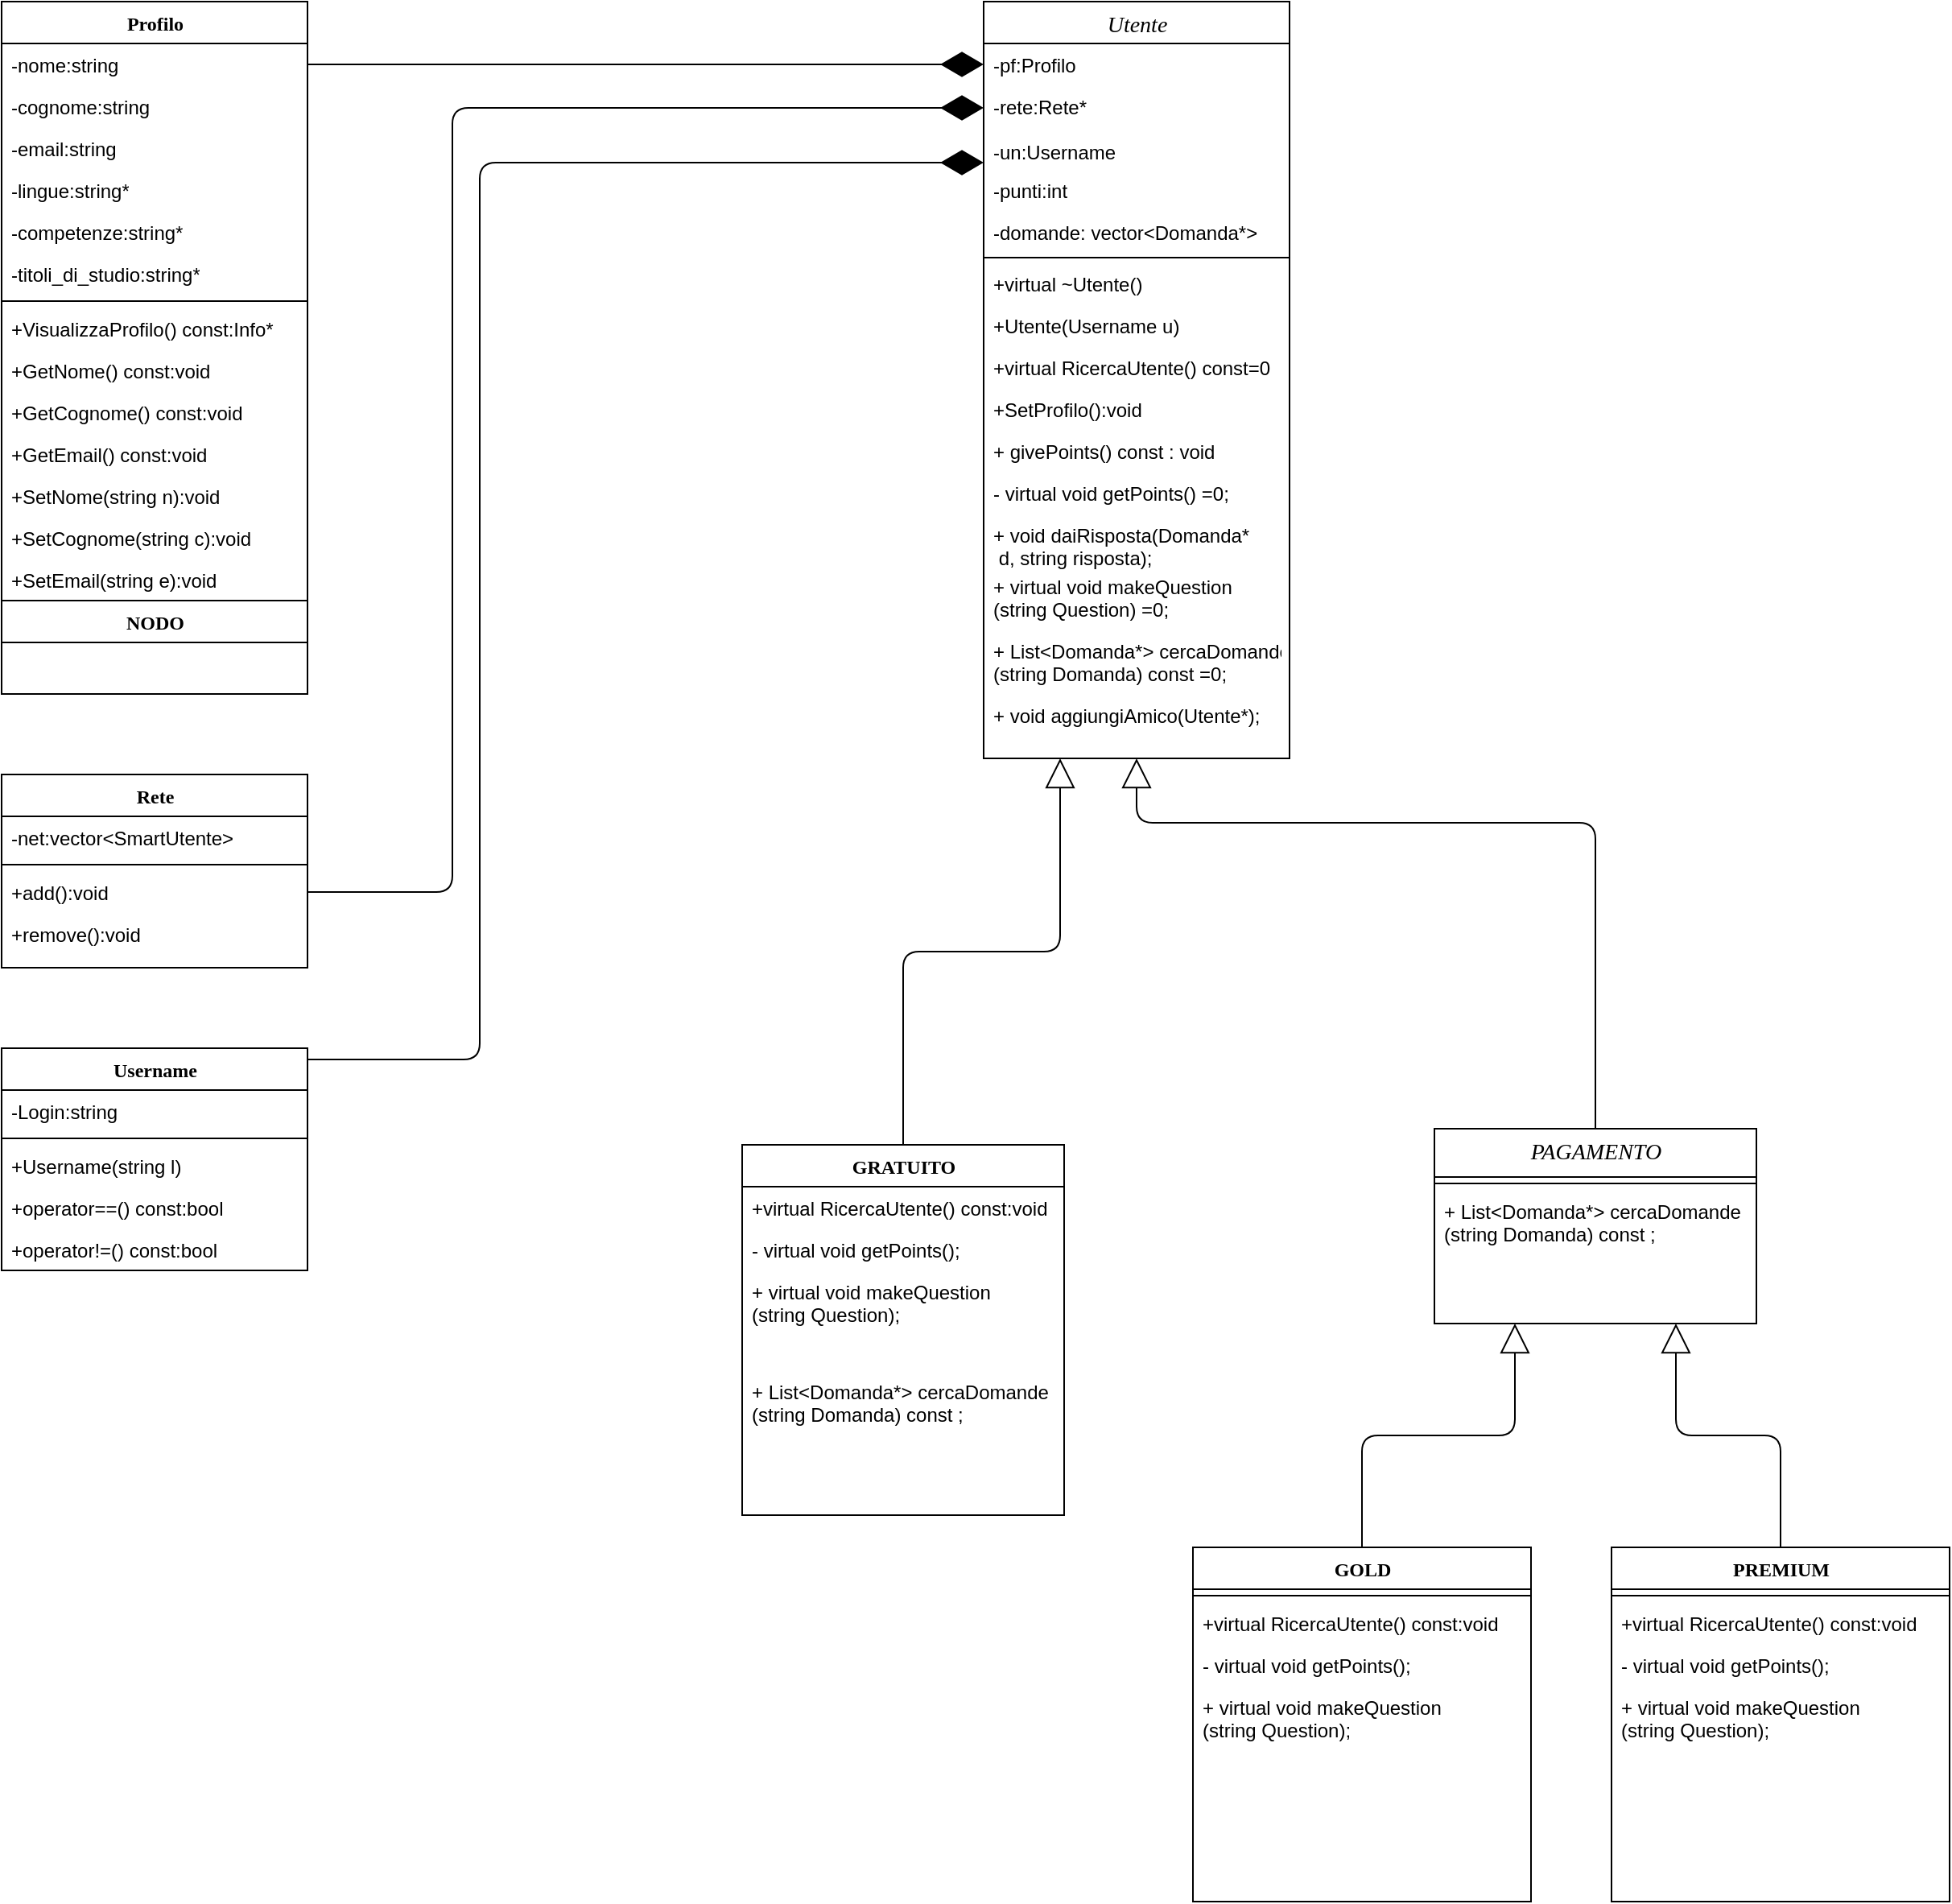 <mxfile version="13.10.0" type="device"><diagram name="Page-1" id="9f46799a-70d6-7492-0946-bef42562c5a5"><mxGraphModel dx="2419" dy="825" grid="1" gridSize="10" guides="1" tooltips="1" connect="1" arrows="1" fold="1" page="1" pageScale="1" pageWidth="1100" pageHeight="850" background="#ffffff" math="0" shadow="0"><root><mxCell id="0"/><mxCell id="1" parent="0"/><mxCell id="78961159f06e98e8-43" value="&lt;i style=&quot;font-weight: normal&quot;&gt;&lt;font style=&quot;font-size: 14px&quot;&gt;Utente&lt;/font&gt;&lt;/i&gt;" style="swimlane;html=1;fontStyle=1;align=center;verticalAlign=top;childLayout=stackLayout;horizontal=1;startSize=26;horizontalStack=0;resizeParent=1;resizeLast=0;collapsible=1;marginBottom=0;swimlaneFillColor=#ffffff;rounded=0;shadow=0;comic=0;labelBackgroundColor=none;strokeWidth=1;fillColor=none;fontFamily=Verdana;fontSize=12" parent="1" vertex="1"><mxGeometry x="440" y="60" width="190" height="470" as="geometry"><mxRectangle x="440" y="60" width="70" height="26" as="alternateBounds"/></mxGeometry></mxCell><mxCell id="78961159f06e98e8-44" value="-pf:Profilo" style="text;html=1;strokeColor=none;fillColor=none;align=left;verticalAlign=top;spacingLeft=4;spacingRight=4;whiteSpace=wrap;overflow=hidden;rotatable=0;points=[[0,0.5],[1,0.5]];portConstraint=eastwest;" parent="78961159f06e98e8-43" vertex="1"><mxGeometry y="26" width="190" height="26" as="geometry"/></mxCell><mxCell id="78961159f06e98e8-45" value="-rete:Rete*" style="text;html=1;strokeColor=none;fillColor=none;align=left;verticalAlign=top;spacingLeft=4;spacingRight=4;whiteSpace=wrap;overflow=hidden;rotatable=0;points=[[0,0.5],[1,0.5]];portConstraint=eastwest;" parent="78961159f06e98e8-43" vertex="1"><mxGeometry y="52" width="190" height="28" as="geometry"/></mxCell><mxCell id="78961159f06e98e8-49" value="-un:Username" style="text;html=1;strokeColor=none;fillColor=none;align=left;verticalAlign=top;spacingLeft=4;spacingRight=4;whiteSpace=wrap;overflow=hidden;rotatable=0;points=[[0,0.5],[1,0.5]];portConstraint=eastwest;" parent="78961159f06e98e8-43" vertex="1"><mxGeometry y="80" width="190" height="24" as="geometry"/></mxCell><mxCell id="56yLz7SLn6J7k6yD0rm--25" value="-punti:int" style="text;html=1;strokeColor=none;fillColor=none;align=left;verticalAlign=top;spacingLeft=4;spacingRight=4;whiteSpace=wrap;overflow=hidden;rotatable=0;points=[[0,0.5],[1,0.5]];portConstraint=eastwest;" vertex="1" parent="78961159f06e98e8-43"><mxGeometry y="104" width="190" height="26" as="geometry"/></mxCell><mxCell id="56yLz7SLn6J7k6yD0rm--29" value="-domande: vector&lt;Domanda*&gt;" style="text;strokeColor=none;fillColor=none;align=left;verticalAlign=top;spacingLeft=4;spacingRight=4;overflow=hidden;rotatable=0;points=[[0,0.5],[1,0.5]];portConstraint=eastwest;" vertex="1" parent="78961159f06e98e8-43"><mxGeometry y="130" width="190" height="26" as="geometry"/></mxCell><mxCell id="78961159f06e98e8-51" value="" style="line;html=1;strokeWidth=1;fillColor=none;align=left;verticalAlign=middle;spacingTop=-1;spacingLeft=3;spacingRight=3;rotatable=0;labelPosition=right;points=[];portConstraint=eastwest;" parent="78961159f06e98e8-43" vertex="1"><mxGeometry y="156" width="190" height="6" as="geometry"/></mxCell><mxCell id="78961159f06e98e8-53" value="+virtual ~Utente()" style="text;html=1;strokeColor=none;fillColor=none;align=left;verticalAlign=top;spacingLeft=4;spacingRight=4;whiteSpace=wrap;overflow=hidden;rotatable=0;points=[[0,0.5],[1,0.5]];portConstraint=eastwest;" parent="78961159f06e98e8-43" vertex="1"><mxGeometry y="162" width="190" height="26" as="geometry"/></mxCell><mxCell id="78961159f06e98e8-52" value="+Utente(Username u)" style="text;html=1;strokeColor=none;fillColor=none;align=left;verticalAlign=top;spacingLeft=4;spacingRight=4;whiteSpace=wrap;overflow=hidden;rotatable=0;points=[[0,0.5],[1,0.5]];portConstraint=eastwest;" parent="78961159f06e98e8-43" vertex="1"><mxGeometry y="188" width="190" height="26" as="geometry"/></mxCell><mxCell id="v5UPgxC0R2REi918HXMx-52" value="+virtual RicercaUtente() const=0" style="text;html=1;strokeColor=none;fillColor=none;align=left;verticalAlign=top;spacingLeft=4;spacingRight=4;whiteSpace=wrap;overflow=hidden;rotatable=0;points=[[0,0.5],[1,0.5]];portConstraint=eastwest;" parent="78961159f06e98e8-43" vertex="1"><mxGeometry y="214" width="190" height="26" as="geometry"/></mxCell><mxCell id="mXq1C8fhPcUwfYQWxl5j-1" value="+SetProfilo():void" style="text;html=1;strokeColor=none;fillColor=none;align=left;verticalAlign=top;spacingLeft=4;spacingRight=4;whiteSpace=wrap;overflow=hidden;rotatable=0;points=[[0,0.5],[1,0.5]];portConstraint=eastwest;" parent="78961159f06e98e8-43" vertex="1"><mxGeometry y="240" width="190" height="26" as="geometry"/></mxCell><mxCell id="56yLz7SLn6J7k6yD0rm--30" value="+ givePoints() const : void" style="text;strokeColor=none;fillColor=none;align=left;verticalAlign=top;spacingLeft=4;spacingRight=4;overflow=hidden;rotatable=0;points=[[0,0.5],[1,0.5]];portConstraint=eastwest;" vertex="1" parent="78961159f06e98e8-43"><mxGeometry y="266" width="190" height="26" as="geometry"/></mxCell><mxCell id="56yLz7SLn6J7k6yD0rm--32" value="- virtual void getPoints() =0;" style="text;strokeColor=none;fillColor=none;align=left;verticalAlign=top;spacingLeft=4;spacingRight=4;overflow=hidden;rotatable=0;points=[[0,0.5],[1,0.5]];portConstraint=eastwest;" vertex="1" parent="78961159f06e98e8-43"><mxGeometry y="292" width="190" height="26" as="geometry"/></mxCell><mxCell id="56yLz7SLn6J7k6yD0rm--33" value="+ void daiRisposta(Domanda*&#10; d, string risposta);" style="text;strokeColor=none;fillColor=none;align=left;verticalAlign=top;spacingLeft=4;spacingRight=4;overflow=hidden;rotatable=0;points=[[0,0.5],[1,0.5]];portConstraint=eastwest;" vertex="1" parent="78961159f06e98e8-43"><mxGeometry y="318" width="190" height="32" as="geometry"/></mxCell><mxCell id="56yLz7SLn6J7k6yD0rm--34" value="+ virtual void makeQuestion&#10;(string Question) =0;" style="text;strokeColor=none;fillColor=none;align=left;verticalAlign=top;spacingLeft=4;spacingRight=4;overflow=hidden;rotatable=0;points=[[0,0.5],[1,0.5]];portConstraint=eastwest;" vertex="1" parent="78961159f06e98e8-43"><mxGeometry y="350" width="190" height="40" as="geometry"/></mxCell><mxCell id="56yLz7SLn6J7k6yD0rm--35" value="+ List&lt;Domanda*&gt; cercaDomande&#10;(string Domanda) const =0;" style="text;strokeColor=none;fillColor=none;align=left;verticalAlign=top;spacingLeft=4;spacingRight=4;overflow=hidden;rotatable=0;points=[[0,0.5],[1,0.5]];portConstraint=eastwest;" vertex="1" parent="78961159f06e98e8-43"><mxGeometry y="390" width="190" height="40" as="geometry"/></mxCell><mxCell id="56yLz7SLn6J7k6yD0rm--44" value="+ void aggiungiAmico(Utente*);" style="text;strokeColor=none;fillColor=none;align=left;verticalAlign=top;spacingLeft=4;spacingRight=4;overflow=hidden;rotatable=0;points=[[0,0.5],[1,0.5]];portConstraint=eastwest;" vertex="1" parent="78961159f06e98e8-43"><mxGeometry y="430" width="190" height="26" as="geometry"/></mxCell><mxCell id="78961159f06e98e8-82" value="GRATUITO" style="swimlane;html=1;fontStyle=1;align=center;verticalAlign=top;childLayout=stackLayout;horizontal=1;startSize=26;horizontalStack=0;resizeParent=1;resizeLast=0;collapsible=1;marginBottom=0;swimlaneFillColor=#ffffff;rounded=0;shadow=0;comic=0;labelBackgroundColor=none;strokeWidth=1;fillColor=none;fontFamily=Verdana;fontSize=12" parent="1" vertex="1"><mxGeometry x="290" y="770" width="200" height="230" as="geometry"/></mxCell><mxCell id="v5UPgxC0R2REi918HXMx-55" value="+virtual RicercaUtente() const:void" style="text;html=1;strokeColor=none;fillColor=none;align=left;verticalAlign=top;spacingLeft=4;spacingRight=4;whiteSpace=wrap;overflow=hidden;rotatable=0;points=[[0,0.5],[1,0.5]];portConstraint=eastwest;" parent="78961159f06e98e8-82" vertex="1"><mxGeometry y="26" width="200" height="26" as="geometry"/></mxCell><mxCell id="56yLz7SLn6J7k6yD0rm--36" value="- virtual void getPoints();" style="text;strokeColor=none;fillColor=none;align=left;verticalAlign=top;spacingLeft=4;spacingRight=4;overflow=hidden;rotatable=0;points=[[0,0.5],[1,0.5]];portConstraint=eastwest;" vertex="1" parent="78961159f06e98e8-82"><mxGeometry y="52" width="200" height="26" as="geometry"/></mxCell><mxCell id="56yLz7SLn6J7k6yD0rm--37" value="+ virtual void makeQuestion&#10;(string Question);" style="text;strokeColor=none;fillColor=none;align=left;verticalAlign=top;spacingLeft=4;spacingRight=4;overflow=hidden;rotatable=0;points=[[0,0.5],[1,0.5]];portConstraint=eastwest;" vertex="1" parent="78961159f06e98e8-82"><mxGeometry y="78" width="200" height="62" as="geometry"/></mxCell><mxCell id="56yLz7SLn6J7k6yD0rm--38" value="+ List&lt;Domanda*&gt; cercaDomande&#10;(string Domanda) const ;" style="text;strokeColor=none;fillColor=none;align=left;verticalAlign=top;spacingLeft=4;spacingRight=4;overflow=hidden;rotatable=0;points=[[0,0.5],[1,0.5]];portConstraint=eastwest;" vertex="1" parent="78961159f06e98e8-82"><mxGeometry y="140" width="200" height="90" as="geometry"/></mxCell><mxCell id="78961159f06e98e8-126" style="edgeStyle=orthogonalEdgeStyle;html=1;labelBackgroundColor=none;startFill=0;startSize=8;endArrow=block;endFill=0;endSize=16;fontFamily=Verdana;fontSize=12;exitX=0.5;exitY=0;exitDx=0;exitDy=0;" parent="1" source="78961159f06e98e8-108" target="78961159f06e98e8-43" edge="1"><mxGeometry relative="1" as="geometry"><Array as="points"><mxPoint x="820" y="570"/><mxPoint x="535" y="570"/></Array><mxPoint x="820" y="660" as="sourcePoint"/></mxGeometry></mxCell><mxCell id="78961159f06e98e8-108" value="&lt;span style=&quot;font-weight: normal&quot;&gt;&lt;i&gt;&lt;font style=&quot;font-size: 14px&quot;&gt;PAGAMENTO&lt;/font&gt;&lt;/i&gt;&lt;/span&gt;" style="swimlane;html=1;fontStyle=1;align=center;verticalAlign=top;childLayout=stackLayout;horizontal=1;startSize=30;horizontalStack=0;resizeParent=1;resizeLast=0;collapsible=1;marginBottom=0;swimlaneFillColor=#ffffff;rounded=0;shadow=0;comic=0;labelBackgroundColor=none;strokeWidth=1;fillColor=none;fontFamily=Verdana;fontSize=12" parent="1" vertex="1"><mxGeometry x="720" y="760" width="200" height="121" as="geometry"/></mxCell><mxCell id="78961159f06e98e8-116" value="" style="line;html=1;strokeWidth=1;fillColor=none;align=left;verticalAlign=middle;spacingTop=-1;spacingLeft=3;spacingRight=3;rotatable=0;labelPosition=right;points=[];portConstraint=eastwest;" parent="78961159f06e98e8-108" vertex="1"><mxGeometry y="30" width="200" height="8" as="geometry"/></mxCell><mxCell id="56yLz7SLn6J7k6yD0rm--39" value="+ List&lt;Domanda*&gt; cercaDomande&#10;(string Domanda) const ;" style="text;strokeColor=none;fillColor=none;align=left;verticalAlign=top;spacingLeft=4;spacingRight=4;overflow=hidden;rotatable=0;points=[[0,0.5],[1,0.5]];portConstraint=eastwest;" vertex="1" parent="78961159f06e98e8-108"><mxGeometry y="38" width="200" height="40" as="geometry"/></mxCell><mxCell id="v5UPgxC0R2REi918HXMx-1" value="PREMIUM" style="swimlane;html=1;fontStyle=1;align=center;verticalAlign=top;childLayout=stackLayout;horizontal=1;startSize=26;horizontalStack=0;resizeParent=1;resizeLast=0;collapsible=1;marginBottom=0;swimlaneFillColor=#ffffff;rounded=0;shadow=0;comic=0;labelBackgroundColor=none;strokeWidth=1;fillColor=none;fontFamily=Verdana;fontSize=12" parent="1" vertex="1"><mxGeometry x="830" y="1020" width="210" height="220" as="geometry"/></mxCell><mxCell id="v5UPgxC0R2REi918HXMx-4" value="" style="line;html=1;strokeWidth=1;fillColor=none;align=left;verticalAlign=middle;spacingTop=-1;spacingLeft=3;spacingRight=3;rotatable=0;labelPosition=right;points=[];portConstraint=eastwest;" parent="v5UPgxC0R2REi918HXMx-1" vertex="1"><mxGeometry y="26" width="210" height="8" as="geometry"/></mxCell><mxCell id="ZDQgg5jnNf_6AU-pzQJe-7" value="+virtual RicercaUtente() const:void" style="text;html=1;strokeColor=none;fillColor=none;align=left;verticalAlign=top;spacingLeft=4;spacingRight=4;whiteSpace=wrap;overflow=hidden;rotatable=0;points=[[0,0.5],[1,0.5]];portConstraint=eastwest;" parent="v5UPgxC0R2REi918HXMx-1" vertex="1"><mxGeometry y="34" width="210" height="26" as="geometry"/></mxCell><mxCell id="56yLz7SLn6J7k6yD0rm--41" value="- virtual void getPoints();" style="text;strokeColor=none;fillColor=none;align=left;verticalAlign=top;spacingLeft=4;spacingRight=4;overflow=hidden;rotatable=0;points=[[0,0.5],[1,0.5]];portConstraint=eastwest;" vertex="1" parent="v5UPgxC0R2REi918HXMx-1"><mxGeometry y="60" width="210" height="26" as="geometry"/></mxCell><mxCell id="56yLz7SLn6J7k6yD0rm--43" value="+ virtual void makeQuestion&#10;(string Question);" style="text;strokeColor=none;fillColor=none;align=left;verticalAlign=top;spacingLeft=4;spacingRight=4;overflow=hidden;rotatable=0;points=[[0,0.5],[1,0.5]];portConstraint=eastwest;" vertex="1" parent="v5UPgxC0R2REi918HXMx-1"><mxGeometry y="86" width="210" height="62" as="geometry"/></mxCell><mxCell id="v5UPgxC0R2REi918HXMx-7" value="GOLD" style="swimlane;html=1;fontStyle=1;align=center;verticalAlign=top;childLayout=stackLayout;horizontal=1;startSize=26;horizontalStack=0;resizeParent=1;resizeLast=0;collapsible=1;marginBottom=0;swimlaneFillColor=#ffffff;rounded=0;shadow=0;comic=0;labelBackgroundColor=none;strokeWidth=1;fillColor=none;fontFamily=Verdana;fontSize=12" parent="1" vertex="1"><mxGeometry x="570" y="1020" width="210" height="220" as="geometry"/></mxCell><mxCell id="v5UPgxC0R2REi918HXMx-10" value="" style="line;html=1;strokeWidth=1;fillColor=none;align=left;verticalAlign=middle;spacingTop=-1;spacingLeft=3;spacingRight=3;rotatable=0;labelPosition=right;points=[];portConstraint=eastwest;" parent="v5UPgxC0R2REi918HXMx-7" vertex="1"><mxGeometry y="26" width="210" height="8" as="geometry"/></mxCell><mxCell id="ZDQgg5jnNf_6AU-pzQJe-8" value="+virtual RicercaUtente() const:void" style="text;html=1;strokeColor=none;fillColor=none;align=left;verticalAlign=top;spacingLeft=4;spacingRight=4;whiteSpace=wrap;overflow=hidden;rotatable=0;points=[[0,0.5],[1,0.5]];portConstraint=eastwest;" parent="v5UPgxC0R2REi918HXMx-7" vertex="1"><mxGeometry y="34" width="210" height="26" as="geometry"/></mxCell><mxCell id="56yLz7SLn6J7k6yD0rm--40" value="- virtual void getPoints();" style="text;strokeColor=none;fillColor=none;align=left;verticalAlign=top;spacingLeft=4;spacingRight=4;overflow=hidden;rotatable=0;points=[[0,0.5],[1,0.5]];portConstraint=eastwest;" vertex="1" parent="v5UPgxC0R2REi918HXMx-7"><mxGeometry y="60" width="210" height="26" as="geometry"/></mxCell><mxCell id="56yLz7SLn6J7k6yD0rm--42" value="+ virtual void makeQuestion&#10;(string Question);" style="text;strokeColor=none;fillColor=none;align=left;verticalAlign=top;spacingLeft=4;spacingRight=4;overflow=hidden;rotatable=0;points=[[0,0.5],[1,0.5]];portConstraint=eastwest;" vertex="1" parent="v5UPgxC0R2REi918HXMx-7"><mxGeometry y="86" width="210" height="62" as="geometry"/></mxCell><mxCell id="v5UPgxC0R2REi918HXMx-13" value="" style="endArrow=block;endSize=16;endFill=0;html=1;entryX=0.75;entryY=1;entryDx=0;entryDy=0;exitX=0.5;exitY=0;exitDx=0;exitDy=0;edgeStyle=orthogonalEdgeStyle;" parent="1" source="v5UPgxC0R2REi918HXMx-1" target="78961159f06e98e8-108" edge="1"><mxGeometry width="160" relative="1" as="geometry"><mxPoint x="580" y="670" as="sourcePoint"/><mxPoint x="740" y="670" as="targetPoint"/></mxGeometry></mxCell><mxCell id="v5UPgxC0R2REi918HXMx-14" value="" style="endArrow=block;endSize=16;endFill=0;html=1;exitX=0.5;exitY=0;exitDx=0;exitDy=0;entryX=0.25;entryY=1;entryDx=0;entryDy=0;edgeStyle=orthogonalEdgeStyle;" parent="1" source="v5UPgxC0R2REi918HXMx-7" target="78961159f06e98e8-108" edge="1"><mxGeometry width="160" relative="1" as="geometry"><mxPoint x="530" y="780" as="sourcePoint"/><mxPoint x="690" y="780" as="targetPoint"/></mxGeometry></mxCell><mxCell id="v5UPgxC0R2REi918HXMx-18" value="" style="endArrow=diamondThin;endFill=1;endSize=24;html=1;entryX=0;entryY=0.5;entryDx=0;entryDy=0;exitX=1;exitY=0.5;exitDx=0;exitDy=0;edgeStyle=orthogonalEdgeStyle;" parent="1" source="v5UPgxC0R2REi918HXMx-32" target="78961159f06e98e8-45" edge="1"><mxGeometry width="160" relative="1" as="geometry"><mxPoint x="40" y="355" as="sourcePoint"/><mxPoint x="420" y="158" as="targetPoint"/><Array as="points"><mxPoint x="110" y="613"/></Array></mxGeometry></mxCell><mxCell id="v5UPgxC0R2REi918HXMx-19" value="" style="endArrow=diamondThin;endFill=1;endSize=24;html=1;entryX=0;entryY=0.5;entryDx=0;entryDy=0;exitX=1;exitY=0.5;exitDx=0;exitDy=0;" parent="1" target="78961159f06e98e8-44" edge="1"><mxGeometry width="160" relative="1" as="geometry"><mxPoint x="20" y="99" as="sourcePoint"/><mxPoint x="420" y="100" as="targetPoint"/></mxGeometry></mxCell><mxCell id="v5UPgxC0R2REi918HXMx-20" value="Username" style="swimlane;html=1;fontStyle=1;align=center;verticalAlign=top;childLayout=stackLayout;horizontal=1;startSize=26;horizontalStack=0;resizeParent=1;resizeLast=0;collapsible=1;marginBottom=0;swimlaneFillColor=#ffffff;rounded=0;shadow=0;comic=0;labelBackgroundColor=none;strokeWidth=1;fillColor=none;fontFamily=Verdana;fontSize=12" parent="1" vertex="1"><mxGeometry x="-170" y="710" width="190" height="138" as="geometry"/></mxCell><mxCell id="v5UPgxC0R2REi918HXMx-21" value="-Login:string" style="text;html=1;strokeColor=none;fillColor=none;align=left;verticalAlign=top;spacingLeft=4;spacingRight=4;whiteSpace=wrap;overflow=hidden;rotatable=0;points=[[0,0.5],[1,0.5]];portConstraint=eastwest;" parent="v5UPgxC0R2REi918HXMx-20" vertex="1"><mxGeometry y="26" width="190" height="26" as="geometry"/></mxCell><mxCell id="v5UPgxC0R2REi918HXMx-24" value="" style="line;html=1;strokeWidth=1;fillColor=none;align=left;verticalAlign=middle;spacingTop=-1;spacingLeft=3;spacingRight=3;rotatable=0;labelPosition=right;points=[];portConstraint=eastwest;" parent="v5UPgxC0R2REi918HXMx-20" vertex="1"><mxGeometry y="52" width="190" height="8" as="geometry"/></mxCell><mxCell id="v5UPgxC0R2REi918HXMx-25" value="+Username(string l)" style="text;html=1;strokeColor=none;fillColor=none;align=left;verticalAlign=top;spacingLeft=4;spacingRight=4;whiteSpace=wrap;overflow=hidden;rotatable=0;points=[[0,0.5],[1,0.5]];portConstraint=eastwest;" parent="v5UPgxC0R2REi918HXMx-20" vertex="1"><mxGeometry y="60" width="190" height="26" as="geometry"/></mxCell><mxCell id="sVwfXMxKjgZvQV13MR9O-2" value="+operator==() const:bool" style="text;html=1;strokeColor=none;fillColor=none;align=left;verticalAlign=top;spacingLeft=4;spacingRight=4;whiteSpace=wrap;overflow=hidden;rotatable=0;points=[[0,0.5],[1,0.5]];portConstraint=eastwest;" parent="v5UPgxC0R2REi918HXMx-20" vertex="1"><mxGeometry y="86" width="190" height="26" as="geometry"/></mxCell><mxCell id="sVwfXMxKjgZvQV13MR9O-3" value="+operator!=() const:bool" style="text;html=1;strokeColor=none;fillColor=none;align=left;verticalAlign=top;spacingLeft=4;spacingRight=4;whiteSpace=wrap;overflow=hidden;rotatable=0;points=[[0,0.5],[1,0.5]];portConstraint=eastwest;" parent="v5UPgxC0R2REi918HXMx-20" vertex="1"><mxGeometry y="112" width="190" height="26" as="geometry"/></mxCell><mxCell id="v5UPgxC0R2REi918HXMx-27" value="Rete" style="swimlane;html=1;fontStyle=1;align=center;verticalAlign=top;childLayout=stackLayout;horizontal=1;startSize=26;horizontalStack=0;resizeParent=1;resizeLast=0;collapsible=1;marginBottom=0;swimlaneFillColor=#ffffff;rounded=0;shadow=0;comic=0;labelBackgroundColor=none;strokeWidth=1;fillColor=none;fontFamily=Verdana;fontSize=12" parent="1" vertex="1"><mxGeometry x="-170" y="540" width="190" height="120" as="geometry"/></mxCell><mxCell id="v5UPgxC0R2REi918HXMx-28" value="-net:vector&amp;lt;SmartUtente&amp;gt;" style="text;html=1;strokeColor=none;fillColor=none;align=left;verticalAlign=top;spacingLeft=4;spacingRight=4;whiteSpace=wrap;overflow=hidden;rotatable=0;points=[[0,0.5],[1,0.5]];portConstraint=eastwest;" parent="v5UPgxC0R2REi918HXMx-27" vertex="1"><mxGeometry y="26" width="190" height="26" as="geometry"/></mxCell><mxCell id="v5UPgxC0R2REi918HXMx-31" value="" style="line;html=1;strokeWidth=1;fillColor=none;align=left;verticalAlign=middle;spacingTop=-1;spacingLeft=3;spacingRight=3;rotatable=0;labelPosition=right;points=[];portConstraint=eastwest;" parent="v5UPgxC0R2REi918HXMx-27" vertex="1"><mxGeometry y="52" width="190" height="8" as="geometry"/></mxCell><mxCell id="v5UPgxC0R2REi918HXMx-32" value="+add():void" style="text;html=1;strokeColor=none;fillColor=none;align=left;verticalAlign=top;spacingLeft=4;spacingRight=4;whiteSpace=wrap;overflow=hidden;rotatable=0;points=[[0,0.5],[1,0.5]];portConstraint=eastwest;" parent="v5UPgxC0R2REi918HXMx-27" vertex="1"><mxGeometry y="60" width="190" height="26" as="geometry"/></mxCell><mxCell id="v5UPgxC0R2REi918HXMx-33" value="+remove():void" style="text;html=1;strokeColor=none;fillColor=none;align=left;verticalAlign=top;spacingLeft=4;spacingRight=4;whiteSpace=wrap;overflow=hidden;rotatable=0;points=[[0,0.5],[1,0.5]];portConstraint=eastwest;" parent="v5UPgxC0R2REi918HXMx-27" vertex="1"><mxGeometry y="86" width="190" height="26" as="geometry"/></mxCell><mxCell id="v5UPgxC0R2REi918HXMx-34" value="Profilo" style="swimlane;html=1;fontStyle=1;align=center;verticalAlign=top;childLayout=stackLayout;horizontal=1;startSize=26;horizontalStack=0;resizeParent=1;resizeLast=0;collapsible=1;marginBottom=0;swimlaneFillColor=#ffffff;rounded=0;shadow=0;comic=0;labelBackgroundColor=none;strokeWidth=1;fillColor=none;fontFamily=Verdana;fontSize=12" parent="1" vertex="1"><mxGeometry x="-170" y="60" width="190" height="430" as="geometry"/></mxCell><mxCell id="v5UPgxC0R2REi918HXMx-43" value="-nome:string" style="text;html=1;strokeColor=none;fillColor=none;align=left;verticalAlign=top;spacingLeft=4;spacingRight=4;whiteSpace=wrap;overflow=hidden;rotatable=0;points=[[0,0.5],[1,0.5]];portConstraint=eastwest;" parent="v5UPgxC0R2REi918HXMx-34" vertex="1"><mxGeometry y="26" width="190" height="26" as="geometry"/></mxCell><mxCell id="v5UPgxC0R2REi918HXMx-59" value="-cognome:string" style="text;html=1;strokeColor=none;fillColor=none;align=left;verticalAlign=top;spacingLeft=4;spacingRight=4;whiteSpace=wrap;overflow=hidden;rotatable=0;points=[[0,0.5],[1,0.5]];portConstraint=eastwest;" parent="v5UPgxC0R2REi918HXMx-34" vertex="1"><mxGeometry y="52" width="190" height="26" as="geometry"/></mxCell><mxCell id="v5UPgxC0R2REi918HXMx-60" value="-email:string" style="text;html=1;strokeColor=none;fillColor=none;align=left;verticalAlign=top;spacingLeft=4;spacingRight=4;whiteSpace=wrap;overflow=hidden;rotatable=0;points=[[0,0.5],[1,0.5]];portConstraint=eastwest;" parent="v5UPgxC0R2REi918HXMx-34" vertex="1"><mxGeometry y="78" width="190" height="26" as="geometry"/></mxCell><mxCell id="v5UPgxC0R2REi918HXMx-58" value="-lingue:string*" style="text;html=1;strokeColor=none;fillColor=none;align=left;verticalAlign=top;spacingLeft=4;spacingRight=4;whiteSpace=wrap;overflow=hidden;rotatable=0;points=[[0,0.5],[1,0.5]];portConstraint=eastwest;" parent="v5UPgxC0R2REi918HXMx-34" vertex="1"><mxGeometry y="104" width="190" height="26" as="geometry"/></mxCell><mxCell id="v5UPgxC0R2REi918HXMx-71" value="-competenze:string*" style="text;html=1;strokeColor=none;fillColor=none;align=left;verticalAlign=top;spacingLeft=4;spacingRight=4;whiteSpace=wrap;overflow=hidden;rotatable=0;points=[[0,0.5],[1,0.5]];portConstraint=eastwest;" parent="v5UPgxC0R2REi918HXMx-34" vertex="1"><mxGeometry y="130" width="190" height="26" as="geometry"/></mxCell><mxCell id="v5UPgxC0R2REi918HXMx-61" value="-titoli_di_studio:string*" style="text;html=1;strokeColor=none;fillColor=none;align=left;verticalAlign=top;spacingLeft=4;spacingRight=4;whiteSpace=wrap;overflow=hidden;rotatable=0;points=[[0,0.5],[1,0.5]];portConstraint=eastwest;" parent="v5UPgxC0R2REi918HXMx-34" vertex="1"><mxGeometry y="156" width="190" height="26" as="geometry"/></mxCell><mxCell id="v5UPgxC0R2REi918HXMx-53" value="" style="line;html=1;strokeWidth=1;fillColor=none;align=left;verticalAlign=middle;spacingTop=-1;spacingLeft=3;spacingRight=3;rotatable=0;labelPosition=right;points=[];portConstraint=eastwest;" parent="v5UPgxC0R2REi918HXMx-34" vertex="1"><mxGeometry y="182" width="190" height="8" as="geometry"/></mxCell><mxCell id="v5UPgxC0R2REi918HXMx-51" value="+VisualizzaProfilo() const:Info*" style="text;html=1;strokeColor=none;fillColor=none;align=left;verticalAlign=top;spacingLeft=4;spacingRight=4;whiteSpace=wrap;overflow=hidden;rotatable=0;points=[[0,0.5],[1,0.5]];portConstraint=eastwest;" parent="v5UPgxC0R2REi918HXMx-34" vertex="1"><mxGeometry y="190" width="190" height="26" as="geometry"/></mxCell><mxCell id="v5UPgxC0R2REi918HXMx-65" value="+GetNome() const:void&amp;nbsp;" style="text;html=1;strokeColor=none;fillColor=none;align=left;verticalAlign=top;spacingLeft=4;spacingRight=4;whiteSpace=wrap;overflow=hidden;rotatable=0;points=[[0,0.5],[1,0.5]];portConstraint=eastwest;" parent="v5UPgxC0R2REi918HXMx-34" vertex="1"><mxGeometry y="216" width="190" height="26" as="geometry"/></mxCell><mxCell id="v5UPgxC0R2REi918HXMx-69" value="+GetCognome() const:void" style="text;html=1;strokeColor=none;fillColor=none;align=left;verticalAlign=top;spacingLeft=4;spacingRight=4;whiteSpace=wrap;overflow=hidden;rotatable=0;points=[[0,0.5],[1,0.5]];portConstraint=eastwest;" parent="v5UPgxC0R2REi918HXMx-34" vertex="1"><mxGeometry y="242" width="190" height="26" as="geometry"/></mxCell><mxCell id="v5UPgxC0R2REi918HXMx-70" value="+GetEmail() const:void" style="text;html=1;strokeColor=none;fillColor=none;align=left;verticalAlign=top;spacingLeft=4;spacingRight=4;whiteSpace=wrap;overflow=hidden;rotatable=0;points=[[0,0.5],[1,0.5]];portConstraint=eastwest;" parent="v5UPgxC0R2REi918HXMx-34" vertex="1"><mxGeometry y="268" width="190" height="26" as="geometry"/></mxCell><mxCell id="sVwfXMxKjgZvQV13MR9O-5" value="+SetNome(string n):void" style="text;html=1;strokeColor=none;fillColor=none;align=left;verticalAlign=top;spacingLeft=4;spacingRight=4;whiteSpace=wrap;overflow=hidden;rotatable=0;points=[[0,0.5],[1,0.5]];portConstraint=eastwest;" parent="v5UPgxC0R2REi918HXMx-34" vertex="1"><mxGeometry y="294" width="190" height="26" as="geometry"/></mxCell><mxCell id="sVwfXMxKjgZvQV13MR9O-6" value="+SetCognome(string c):void" style="text;html=1;strokeColor=none;fillColor=none;align=left;verticalAlign=top;spacingLeft=4;spacingRight=4;whiteSpace=wrap;overflow=hidden;rotatable=0;points=[[0,0.5],[1,0.5]];portConstraint=eastwest;" parent="v5UPgxC0R2REi918HXMx-34" vertex="1"><mxGeometry y="320" width="190" height="26" as="geometry"/></mxCell><mxCell id="sVwfXMxKjgZvQV13MR9O-7" value="+SetEmail(string e):void" style="text;html=1;strokeColor=none;fillColor=none;align=left;verticalAlign=top;spacingLeft=4;spacingRight=4;whiteSpace=wrap;overflow=hidden;rotatable=0;points=[[0,0.5],[1,0.5]];portConstraint=eastwest;" parent="v5UPgxC0R2REi918HXMx-34" vertex="1"><mxGeometry y="346" width="190" height="26" as="geometry"/></mxCell><mxCell id="ZDQgg5jnNf_6AU-pzQJe-1" value="NODO" style="swimlane;html=1;fontStyle=1;align=center;verticalAlign=top;childLayout=stackLayout;horizontal=1;startSize=26;horizontalStack=0;resizeParent=1;resizeLast=0;collapsible=1;marginBottom=0;swimlaneFillColor=#ffffff;rounded=0;shadow=0;comic=0;labelBackgroundColor=none;strokeWidth=1;fillColor=none;fontFamily=Verdana;fontSize=12" parent="v5UPgxC0R2REi918HXMx-34" vertex="1" collapsed="1"><mxGeometry y="372" width="190" height="26" as="geometry"><mxRectangle y="372" width="190" height="140" as="alternateBounds"/></mxGeometry></mxCell><mxCell id="ZDQgg5jnNf_6AU-pzQJe-2" value="+info:string" style="text;html=1;strokeColor=none;fillColor=none;align=left;verticalAlign=top;spacingLeft=4;spacingRight=4;whiteSpace=wrap;overflow=hidden;rotatable=0;points=[[0,0.5],[1,0.5]];portConstraint=eastwest;" parent="ZDQgg5jnNf_6AU-pzQJe-1" vertex="1"><mxGeometry y="26" width="190" height="26" as="geometry"/></mxCell><mxCell id="ZDQgg5jnNf_6AU-pzQJe-3" value="+next:nodo*&lt;span style=&quot;color: rgba(0 , 0 , 0 , 0) ; font-family: monospace ; font-size: 0px&quot;&gt;%3CmxGraphModel%3E%3Croot%3E%3CmxCell%20id%3D%220%22%2F%3E%3CmxCell%20id%3D%221%22%20parent%3D%220%22%2F%3E%3CmxCell%20id%3D%222%22%20value%3D%22%2Binfo%3Astring%22%20style%3D%22text%3Bhtml%3D1%3BstrokeColor%3Dnone%3BfillColor%3Dnone%3Balign%3Dleft%3BverticalAlign%3Dtop%3BspacingLeft%3D4%3BspacingRight%3D4%3BwhiteSpace%3Dwrap%3Boverflow%3Dhidden%3Brotatable%3D0%3Bpoints%3D%5B%5B0%2C0.5%5D%2C%5B1%2C0.5%5D%5D%3BportConstraint%3Deastwest%3B%22%20vertex%3D%221%22%20parent%3D%221%22%3E%3CmxGeometry%20x%3D%22170%22%20y%3D%22196%22%20width%3D%22190%22%20height%3D%2226%22%20as%3D%22geometry%22%2F%3E%3C%2FmxCell%3E%3C%2Froot%3E%3C%2FmxGraphModel%3E&lt;/span&gt;&lt;span style=&quot;color: rgba(0 , 0 , 0 , 0) ; font-family: monospace ; font-size: 0px&quot;&gt;%3CmxGraphModel%3E%3Croot%3E%3CmxCell%20id%3D%220%22%2F%3E%3CmxCell%20id%3D%221%22%20parent%3D%220%22%2F%3E%3CmxCell%20id%3D%222%22%20value%3D%22%2Binfo%3Astring%22%20style%3D%22text%3Bhtml%3D1%3BstrokeColor%3Dnone%3BfillColor%3Dnone%3Balign%3Dleft%3BverticalAlign%3Dtop%3BspacingLeft%3D4%3BspacingRight%3D4%3BwhiteSpace%3Dwrap%3Boverflow%3Dhidden%3Brotatable%3D0%3Bpoints%3D%5B%5B0%2C0.5%5D%2C%5B1%2C0.5%5D%5D%3BportConstraint%3Deastwest%3B%22%20vertex%3D%221%22%20parent%3D%221%22%3E%3CmxGeometry%20x%3D%22170%22%20y%3D%22196%22%20width%3D%22190%22%20height%3D%2226%22%20as%3D%22geometry%22%2F%3E%3C%2FmxCell%3E%3C%2Froot%3E%3C%2FmxGraphModel%3E&lt;/span&gt;&lt;span style=&quot;color: rgba(0 , 0 , 0 , 0) ; font-family: monospace ; font-size: 0px&quot;&gt;%3CmxGraphModel%3E%3Croot%3E%3CmxCell%20id%3D%220%22%2F%3E%3CmxCell%20id%3D%221%22%20parent%3D%220%22%2F%3E%3CmxCell%20id%3D%222%22%20value%3D%22%2Binfo%3Astring%22%20style%3D%22text%3Bhtml%3D1%3BstrokeColor%3Dnone%3BfillColor%3Dnone%3Balign%3Dleft%3BverticalAlign%3Dtop%3BspacingLeft%3D4%3BspacingRight%3D4%3BwhiteSpace%3Dwrap%3Boverflow%3Dhidden%3Brotatable%3D0%3Bpoints%3D%5B%5B0%2C0.5%5D%2C%5B1%2C0.5%5D%5D%3BportConstraint%3Deastwest%3B%22%20vertex%3D%221%22%20parent%3D%221%22%3E%3CmxGeometry%20x%3D%22170%22%20y%3D%22196%22%20width%3D%22190%22%20height%3D%2226%22%20as%3D%22geometry%22%2F%3E%3C%2FmxCell%3E%3C%2Froot%3E%3C%2FmxGraphModel%3E&lt;/span&gt;" style="text;html=1;strokeColor=none;fillColor=none;align=left;verticalAlign=top;spacingLeft=4;spacingRight=4;whiteSpace=wrap;overflow=hidden;rotatable=0;points=[[0,0.5],[1,0.5]];portConstraint=eastwest;" parent="ZDQgg5jnNf_6AU-pzQJe-1" vertex="1"><mxGeometry y="52" width="190" height="26" as="geometry"/></mxCell><mxCell id="ZDQgg5jnNf_6AU-pzQJe-6" value="+nodo()" style="text;html=1;strokeColor=none;fillColor=none;align=left;verticalAlign=top;spacingLeft=4;spacingRight=4;whiteSpace=wrap;overflow=hidden;rotatable=0;points=[[0,0.5],[1,0.5]];portConstraint=eastwest;" parent="ZDQgg5jnNf_6AU-pzQJe-1" vertex="1"><mxGeometry y="78" width="190" height="26" as="geometry"/></mxCell><mxCell id="ZDQgg5jnNf_6AU-pzQJe-5" value="+nodo(string s,nodo*)" style="text;html=1;strokeColor=none;fillColor=none;align=left;verticalAlign=top;spacingLeft=4;spacingRight=4;whiteSpace=wrap;overflow=hidden;rotatable=0;points=[[0,0.5],[1,0.5]];portConstraint=eastwest;" parent="ZDQgg5jnNf_6AU-pzQJe-1" vertex="1"><mxGeometry y="104" width="190" height="26" as="geometry"/></mxCell><mxCell id="mXq1C8fhPcUwfYQWxl5j-4" value="" style="endArrow=block;endSize=16;endFill=0;html=1;entryX=0.25;entryY=1;entryDx=0;entryDy=0;exitX=0.5;exitY=0;exitDx=0;exitDy=0;edgeStyle=orthogonalEdgeStyle;" parent="1" source="78961159f06e98e8-82" target="78961159f06e98e8-43" edge="1"><mxGeometry width="160" relative="1" as="geometry"><mxPoint x="280" y="420" as="sourcePoint"/><mxPoint x="440" y="420" as="targetPoint"/></mxGeometry></mxCell><mxCell id="56yLz7SLn6J7k6yD0rm--27" value="" style="endArrow=diamondThin;endFill=1;endSize=24;html=1;edgeStyle=orthogonalEdgeStyle;" edge="1" parent="1" source="v5UPgxC0R2REi918HXMx-20"><mxGeometry width="160" relative="1" as="geometry"><mxPoint x="31.94" y="717.038" as="sourcePoint"/><mxPoint x="440" y="160" as="targetPoint"/><Array as="points"><mxPoint x="127" y="717"/><mxPoint x="127" y="160"/></Array></mxGeometry></mxCell></root></mxGraphModel></diagram></mxfile>
